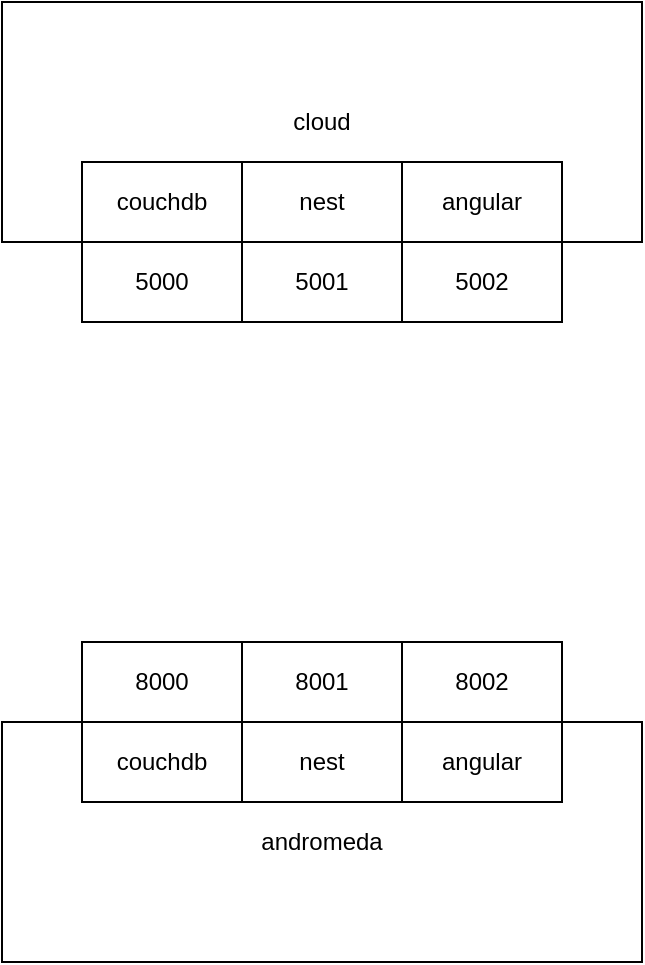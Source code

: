 <mxfile version="13.1.3">
    <diagram id="6hGFLwfOUW9BJ-s0fimq" name="Page-1">
        <mxGraphModel dx="1597" dy="895" grid="1" gridSize="10" guides="1" tooltips="1" connect="1" arrows="1" fold="1" page="1" pageScale="1" pageWidth="827" pageHeight="1169" math="0" shadow="0">
            <root>
                <mxCell id="0"/>
                <mxCell id="1" parent="0"/>
                <mxCell id="2" value="cloud" style="rounded=0;whiteSpace=wrap;html=1;" vertex="1" parent="1">
                    <mxGeometry x="80" y="160" width="320" height="120" as="geometry"/>
                </mxCell>
                <mxCell id="3" value="5000" style="rounded=0;whiteSpace=wrap;html=1;" vertex="1" parent="1">
                    <mxGeometry x="120" y="280" width="80" height="40" as="geometry"/>
                </mxCell>
                <mxCell id="4" value="couchdb" style="rounded=0;whiteSpace=wrap;html=1;" vertex="1" parent="1">
                    <mxGeometry x="120" y="240" width="80" height="40" as="geometry"/>
                </mxCell>
                <mxCell id="5" value="nest" style="rounded=0;whiteSpace=wrap;html=1;" vertex="1" parent="1">
                    <mxGeometry x="200" y="240" width="80" height="40" as="geometry"/>
                </mxCell>
                <mxCell id="6" value="5001" style="rounded=0;whiteSpace=wrap;html=1;" vertex="1" parent="1">
                    <mxGeometry x="200" y="280" width="80" height="40" as="geometry"/>
                </mxCell>
                <mxCell id="7" value="andromeda" style="rounded=0;whiteSpace=wrap;html=1;" vertex="1" parent="1">
                    <mxGeometry x="80" y="520" width="320" height="120" as="geometry"/>
                </mxCell>
                <mxCell id="8" value="8000" style="rounded=0;whiteSpace=wrap;html=1;" vertex="1" parent="1">
                    <mxGeometry x="120" y="480" width="80" height="40" as="geometry"/>
                </mxCell>
                <mxCell id="9" value="couchdb" style="rounded=0;whiteSpace=wrap;html=1;" vertex="1" parent="1">
                    <mxGeometry x="120" y="520" width="80" height="40" as="geometry"/>
                </mxCell>
                <mxCell id="10" value="nest" style="rounded=0;whiteSpace=wrap;html=1;" vertex="1" parent="1">
                    <mxGeometry x="200" y="520" width="80" height="40" as="geometry"/>
                </mxCell>
                <mxCell id="11" value="8001" style="rounded=0;whiteSpace=wrap;html=1;" vertex="1" parent="1">
                    <mxGeometry x="200" y="480" width="80" height="40" as="geometry"/>
                </mxCell>
                <mxCell id="12" value="angular" style="rounded=0;whiteSpace=wrap;html=1;" vertex="1" parent="1">
                    <mxGeometry x="280" y="520" width="80" height="40" as="geometry"/>
                </mxCell>
                <mxCell id="13" value="8002" style="rounded=0;whiteSpace=wrap;html=1;" vertex="1" parent="1">
                    <mxGeometry x="280" y="480" width="80" height="40" as="geometry"/>
                </mxCell>
                <mxCell id="14" value="angular" style="rounded=0;whiteSpace=wrap;html=1;" vertex="1" parent="1">
                    <mxGeometry x="280" y="240" width="80" height="40" as="geometry"/>
                </mxCell>
                <mxCell id="15" value="5002" style="rounded=0;whiteSpace=wrap;html=1;" vertex="1" parent="1">
                    <mxGeometry x="280" y="280" width="80" height="40" as="geometry"/>
                </mxCell>
            </root>
        </mxGraphModel>
    </diagram>
</mxfile>